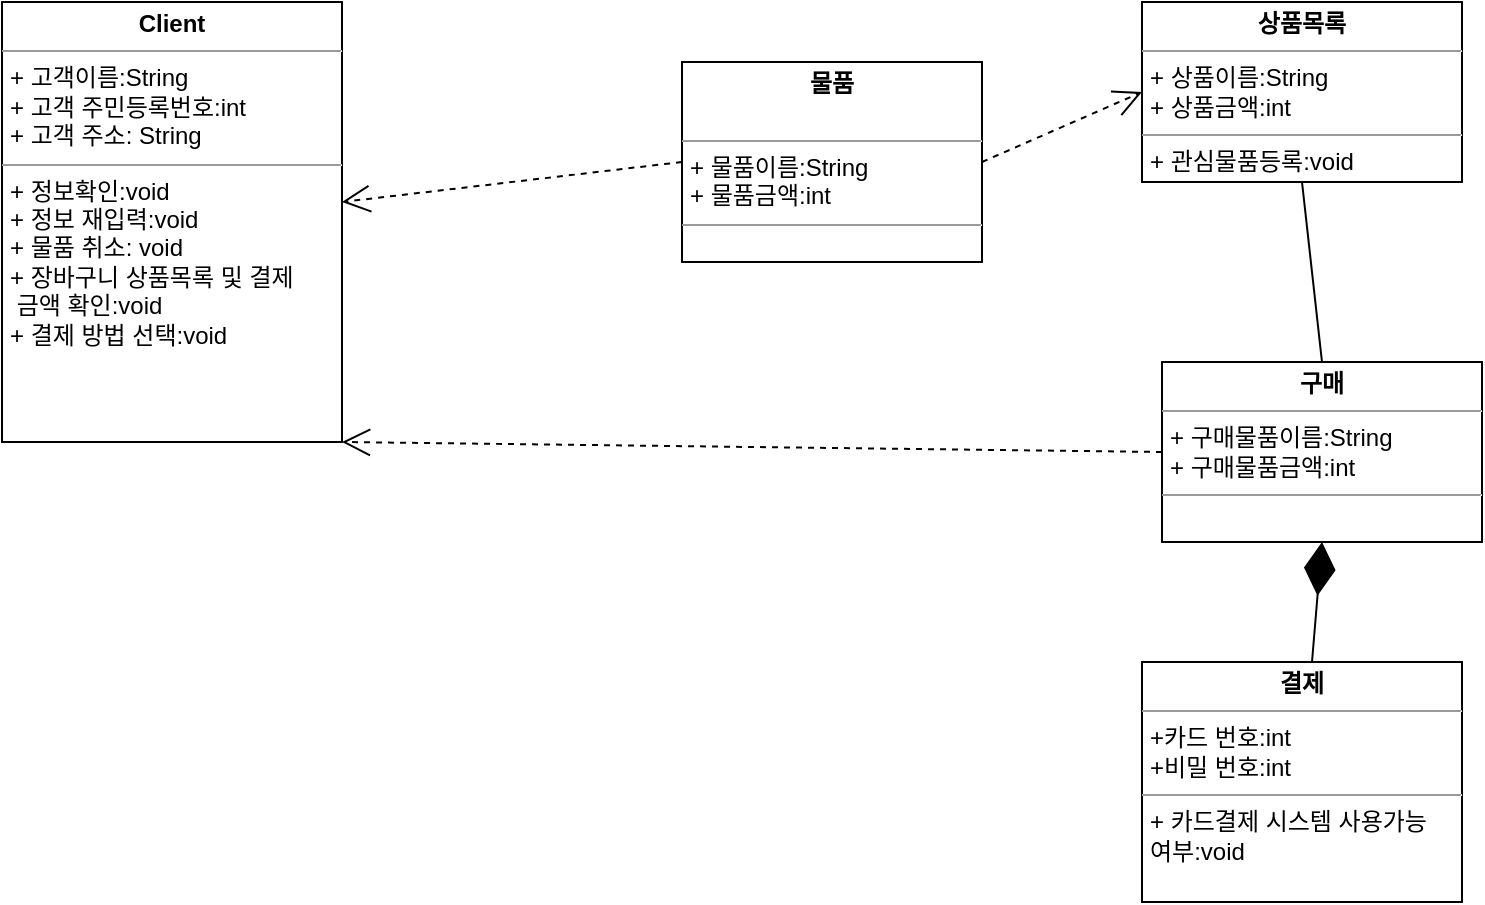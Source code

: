 <mxfile version="20.6.0" type="github">
  <diagram id="P_B9VLrwiy2SM6cDXgdw" name="페이지-1">
    <mxGraphModel dx="1698" dy="840" grid="1" gridSize="10" guides="1" tooltips="1" connect="1" arrows="1" fold="1" page="1" pageScale="1" pageWidth="850" pageHeight="1100" math="0" shadow="0">
      <root>
        <mxCell id="0" />
        <mxCell id="1" parent="0" />
        <mxCell id="3WRnLMM7Jg6qpEXT6fHa-1" value="&lt;p style=&quot;margin:0px;margin-top:4px;text-align:center;&quot;&gt;&lt;b&gt;물품&lt;/b&gt;&lt;/p&gt;&lt;br&gt;&lt;hr size=&quot;1&quot;&gt;&lt;p style=&quot;margin:0px;margin-left:4px;&quot;&gt;+ 물품이름:String&lt;/p&gt;&lt;p style=&quot;margin:0px;margin-left:4px;&quot;&gt;+ 물품금액:int&lt;/p&gt;&lt;hr size=&quot;1&quot;&gt;&lt;p style=&quot;margin:0px;margin-left:4px;&quot;&gt;&lt;br&gt;&lt;/p&gt;" style="verticalAlign=top;align=left;overflow=fill;fontSize=12;fontFamily=Helvetica;html=1;" vertex="1" parent="1">
          <mxGeometry x="320" y="150" width="150" height="100" as="geometry" />
        </mxCell>
        <mxCell id="3WRnLMM7Jg6qpEXT6fHa-2" value="&lt;p style=&quot;margin:0px;margin-top:4px;text-align:center;&quot;&gt;&lt;b&gt;구매&lt;/b&gt;&lt;/p&gt;&lt;hr size=&quot;1&quot;&gt;&lt;p style=&quot;margin:0px;margin-left:4px;&quot;&gt;+ 구매물품이름:String&lt;/p&gt;&lt;p style=&quot;margin:0px;margin-left:4px;&quot;&gt;+ 구매물품금액:int&lt;/p&gt;&lt;hr size=&quot;1&quot;&gt;&lt;p style=&quot;margin:0px;margin-left:4px;&quot;&gt;&lt;br&gt;&lt;/p&gt;" style="verticalAlign=top;align=left;overflow=fill;fontSize=12;fontFamily=Helvetica;html=1;" vertex="1" parent="1">
          <mxGeometry x="560" y="300" width="160" height="90" as="geometry" />
        </mxCell>
        <mxCell id="3WRnLMM7Jg6qpEXT6fHa-3" value="&lt;p style=&quot;margin:0px;margin-top:4px;text-align:center;&quot;&gt;&lt;b&gt;Client&lt;/b&gt;&lt;/p&gt;&lt;hr size=&quot;1&quot;&gt;&lt;p style=&quot;margin:0px;margin-left:4px;&quot;&gt;+ 고객이름:String&lt;/p&gt;&lt;p style=&quot;margin:0px;margin-left:4px;&quot;&gt;+ 고객 주민등록번호:int&lt;/p&gt;&lt;p style=&quot;margin:0px;margin-left:4px;&quot;&gt;+ 고객 주소: String&lt;/p&gt;&lt;hr size=&quot;1&quot;&gt;&lt;p style=&quot;margin:0px;margin-left:4px;&quot;&gt;+ 정보확인:void&lt;/p&gt;&lt;p style=&quot;margin:0px;margin-left:4px;&quot;&gt;+ 정보 재입력:void&lt;/p&gt;&lt;p style=&quot;margin:0px;margin-left:4px;&quot;&gt;+ 물품 취소: void&lt;/p&gt;&lt;p style=&quot;margin:0px;margin-left:4px;&quot;&gt;+ 장바구니 상품목록 및 결제&lt;/p&gt;&lt;p style=&quot;margin:0px;margin-left:4px;&quot;&gt;&amp;nbsp;금액 확인:void&lt;/p&gt;&lt;p style=&quot;margin:0px;margin-left:4px;&quot;&gt;+ 결제 방법 선택:void&lt;/p&gt;" style="verticalAlign=top;align=left;overflow=fill;fontSize=12;fontFamily=Helvetica;html=1;" vertex="1" parent="1">
          <mxGeometry x="-20" y="120" width="170" height="220" as="geometry" />
        </mxCell>
        <mxCell id="3WRnLMM7Jg6qpEXT6fHa-4" value="&lt;p style=&quot;margin:0px;margin-top:4px;text-align:center;&quot;&gt;&lt;b&gt;상품목록&lt;/b&gt;&lt;/p&gt;&lt;hr size=&quot;1&quot;&gt;&lt;p style=&quot;margin:0px;margin-left:4px;&quot;&gt;+ 상품이름:String&lt;/p&gt;&lt;p style=&quot;margin:0px;margin-left:4px;&quot;&gt;+ 상품금액:int&lt;/p&gt;&lt;hr size=&quot;1&quot;&gt;&lt;p style=&quot;margin:0px;margin-left:4px;&quot;&gt;+ 관심물품등록:void&lt;/p&gt;" style="verticalAlign=top;align=left;overflow=fill;fontSize=12;fontFamily=Helvetica;html=1;" vertex="1" parent="1">
          <mxGeometry x="550" y="120" width="160" height="90" as="geometry" />
        </mxCell>
        <mxCell id="3WRnLMM7Jg6qpEXT6fHa-5" value="&lt;p style=&quot;margin:0px;margin-top:4px;text-align:center;&quot;&gt;&lt;b&gt;결제&lt;/b&gt;&lt;/p&gt;&lt;hr size=&quot;1&quot;&gt;&lt;p style=&quot;margin:0px;margin-left:4px;&quot;&gt;+카드 번호:int&lt;/p&gt;&lt;p style=&quot;margin:0px;margin-left:4px;&quot;&gt;+비밀 번호:int&lt;/p&gt;&lt;hr size=&quot;1&quot;&gt;&lt;p style=&quot;margin:0px;margin-left:4px;&quot;&gt;+ 카드결제 시스템 사용가능&lt;/p&gt;&lt;p style=&quot;margin:0px;margin-left:4px;&quot;&gt;여부:void&lt;/p&gt;" style="verticalAlign=top;align=left;overflow=fill;fontSize=12;fontFamily=Helvetica;html=1;" vertex="1" parent="1">
          <mxGeometry x="550" y="450" width="160" height="120" as="geometry" />
        </mxCell>
        <mxCell id="3WRnLMM7Jg6qpEXT6fHa-7" value="" style="endArrow=open;endSize=12;dashed=1;html=1;rounded=0;exitX=0;exitY=0.5;exitDx=0;exitDy=0;" edge="1" parent="1" source="3WRnLMM7Jg6qpEXT6fHa-2">
          <mxGeometry width="160" relative="1" as="geometry">
            <mxPoint x="180" y="460" as="sourcePoint" />
            <mxPoint x="150" y="340" as="targetPoint" />
          </mxGeometry>
        </mxCell>
        <mxCell id="3WRnLMM7Jg6qpEXT6fHa-8" value="" style="endArrow=open;endSize=12;dashed=1;html=1;rounded=0;exitX=0;exitY=0.5;exitDx=0;exitDy=0;" edge="1" parent="1" source="3WRnLMM7Jg6qpEXT6fHa-1" target="3WRnLMM7Jg6qpEXT6fHa-3">
          <mxGeometry width="160" relative="1" as="geometry">
            <mxPoint x="330" y="240" as="sourcePoint" />
            <mxPoint x="490" y="240" as="targetPoint" />
          </mxGeometry>
        </mxCell>
        <mxCell id="3WRnLMM7Jg6qpEXT6fHa-9" value="" style="endArrow=open;endSize=12;dashed=1;html=1;rounded=0;entryX=0;entryY=0.5;entryDx=0;entryDy=0;exitX=1;exitY=0.5;exitDx=0;exitDy=0;" edge="1" parent="1" source="3WRnLMM7Jg6qpEXT6fHa-1" target="3WRnLMM7Jg6qpEXT6fHa-4">
          <mxGeometry width="160" relative="1" as="geometry">
            <mxPoint x="320" y="240" as="sourcePoint" />
            <mxPoint x="480" y="240" as="targetPoint" />
          </mxGeometry>
        </mxCell>
        <mxCell id="3WRnLMM7Jg6qpEXT6fHa-10" value="" style="endArrow=diamondThin;endFill=1;endSize=24;html=1;rounded=0;" edge="1" parent="1" source="3WRnLMM7Jg6qpEXT6fHa-5">
          <mxGeometry width="160" relative="1" as="geometry">
            <mxPoint x="630" y="290" as="sourcePoint" />
            <mxPoint x="640" y="390" as="targetPoint" />
          </mxGeometry>
        </mxCell>
        <mxCell id="3WRnLMM7Jg6qpEXT6fHa-11" value="" style="endArrow=none;html=1;rounded=0;entryX=0.5;entryY=1;entryDx=0;entryDy=0;exitX=0.5;exitY=0;exitDx=0;exitDy=0;" edge="1" parent="1" source="3WRnLMM7Jg6qpEXT6fHa-2" target="3WRnLMM7Jg6qpEXT6fHa-4">
          <mxGeometry width="50" height="50" relative="1" as="geometry">
            <mxPoint x="380" y="270" as="sourcePoint" />
            <mxPoint x="430" y="220" as="targetPoint" />
          </mxGeometry>
        </mxCell>
      </root>
    </mxGraphModel>
  </diagram>
</mxfile>
